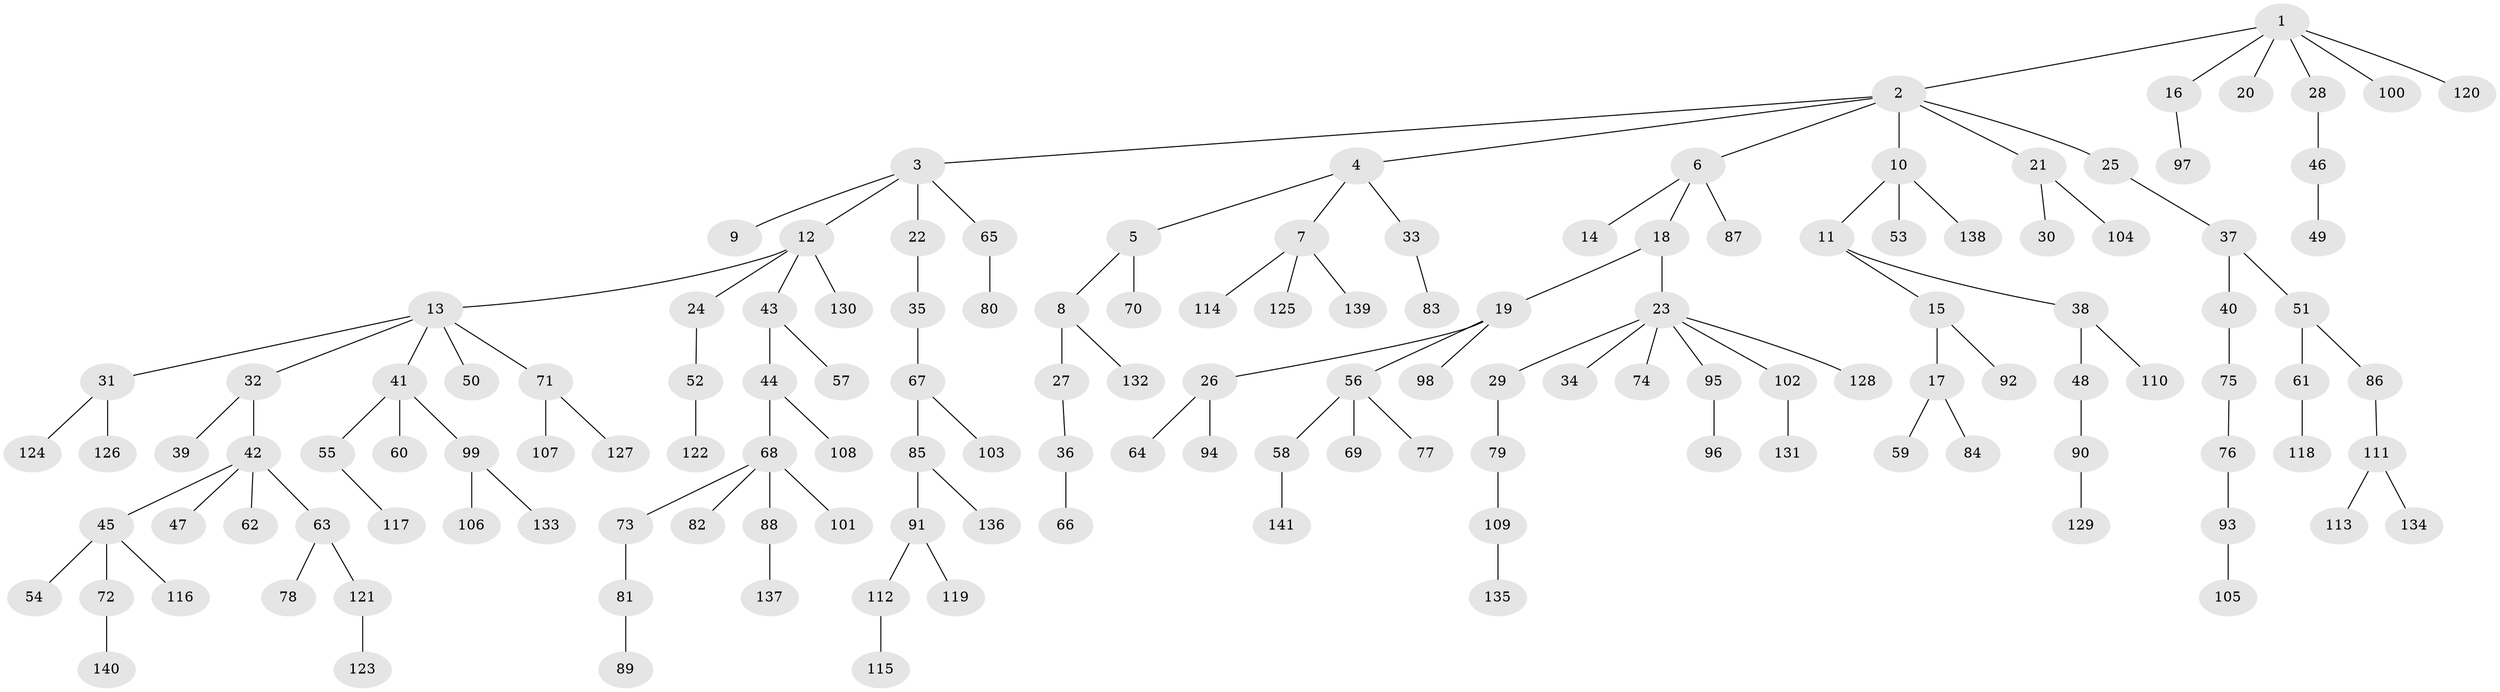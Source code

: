 // coarse degree distribution, {6: 0.020202020202020204, 7: 0.010101010101010102, 4: 0.0707070707070707, 2: 0.36363636363636365, 3: 0.10101010101010101, 5: 0.010101010101010102, 1: 0.42424242424242425}
// Generated by graph-tools (version 1.1) at 2025/51/03/04/25 22:51:46]
// undirected, 141 vertices, 140 edges
graph export_dot {
  node [color=gray90,style=filled];
  1;
  2;
  3;
  4;
  5;
  6;
  7;
  8;
  9;
  10;
  11;
  12;
  13;
  14;
  15;
  16;
  17;
  18;
  19;
  20;
  21;
  22;
  23;
  24;
  25;
  26;
  27;
  28;
  29;
  30;
  31;
  32;
  33;
  34;
  35;
  36;
  37;
  38;
  39;
  40;
  41;
  42;
  43;
  44;
  45;
  46;
  47;
  48;
  49;
  50;
  51;
  52;
  53;
  54;
  55;
  56;
  57;
  58;
  59;
  60;
  61;
  62;
  63;
  64;
  65;
  66;
  67;
  68;
  69;
  70;
  71;
  72;
  73;
  74;
  75;
  76;
  77;
  78;
  79;
  80;
  81;
  82;
  83;
  84;
  85;
  86;
  87;
  88;
  89;
  90;
  91;
  92;
  93;
  94;
  95;
  96;
  97;
  98;
  99;
  100;
  101;
  102;
  103;
  104;
  105;
  106;
  107;
  108;
  109;
  110;
  111;
  112;
  113;
  114;
  115;
  116;
  117;
  118;
  119;
  120;
  121;
  122;
  123;
  124;
  125;
  126;
  127;
  128;
  129;
  130;
  131;
  132;
  133;
  134;
  135;
  136;
  137;
  138;
  139;
  140;
  141;
  1 -- 2;
  1 -- 16;
  1 -- 20;
  1 -- 28;
  1 -- 100;
  1 -- 120;
  2 -- 3;
  2 -- 4;
  2 -- 6;
  2 -- 10;
  2 -- 21;
  2 -- 25;
  3 -- 9;
  3 -- 12;
  3 -- 22;
  3 -- 65;
  4 -- 5;
  4 -- 7;
  4 -- 33;
  5 -- 8;
  5 -- 70;
  6 -- 14;
  6 -- 18;
  6 -- 87;
  7 -- 114;
  7 -- 125;
  7 -- 139;
  8 -- 27;
  8 -- 132;
  10 -- 11;
  10 -- 53;
  10 -- 138;
  11 -- 15;
  11 -- 38;
  12 -- 13;
  12 -- 24;
  12 -- 43;
  12 -- 130;
  13 -- 31;
  13 -- 32;
  13 -- 41;
  13 -- 50;
  13 -- 71;
  15 -- 17;
  15 -- 92;
  16 -- 97;
  17 -- 59;
  17 -- 84;
  18 -- 19;
  18 -- 23;
  19 -- 26;
  19 -- 56;
  19 -- 98;
  21 -- 30;
  21 -- 104;
  22 -- 35;
  23 -- 29;
  23 -- 34;
  23 -- 74;
  23 -- 95;
  23 -- 102;
  23 -- 128;
  24 -- 52;
  25 -- 37;
  26 -- 64;
  26 -- 94;
  27 -- 36;
  28 -- 46;
  29 -- 79;
  31 -- 124;
  31 -- 126;
  32 -- 39;
  32 -- 42;
  33 -- 83;
  35 -- 67;
  36 -- 66;
  37 -- 40;
  37 -- 51;
  38 -- 48;
  38 -- 110;
  40 -- 75;
  41 -- 55;
  41 -- 60;
  41 -- 99;
  42 -- 45;
  42 -- 47;
  42 -- 62;
  42 -- 63;
  43 -- 44;
  43 -- 57;
  44 -- 68;
  44 -- 108;
  45 -- 54;
  45 -- 72;
  45 -- 116;
  46 -- 49;
  48 -- 90;
  51 -- 61;
  51 -- 86;
  52 -- 122;
  55 -- 117;
  56 -- 58;
  56 -- 69;
  56 -- 77;
  58 -- 141;
  61 -- 118;
  63 -- 78;
  63 -- 121;
  65 -- 80;
  67 -- 85;
  67 -- 103;
  68 -- 73;
  68 -- 82;
  68 -- 88;
  68 -- 101;
  71 -- 107;
  71 -- 127;
  72 -- 140;
  73 -- 81;
  75 -- 76;
  76 -- 93;
  79 -- 109;
  81 -- 89;
  85 -- 91;
  85 -- 136;
  86 -- 111;
  88 -- 137;
  90 -- 129;
  91 -- 112;
  91 -- 119;
  93 -- 105;
  95 -- 96;
  99 -- 106;
  99 -- 133;
  102 -- 131;
  109 -- 135;
  111 -- 113;
  111 -- 134;
  112 -- 115;
  121 -- 123;
}
